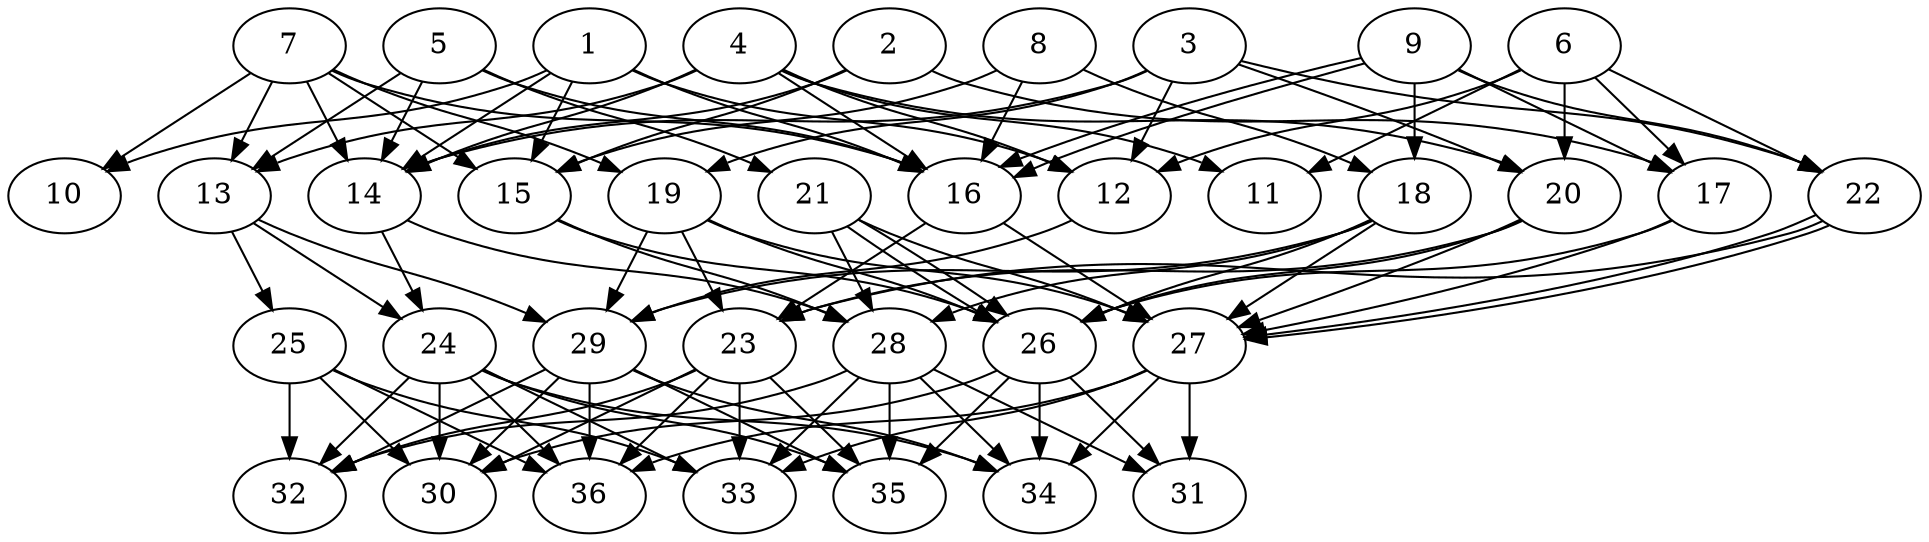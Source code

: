 // DAG (tier=3-complex, mode=compute, n=36, ccr=0.481, fat=0.713, density=0.708, regular=0.313, jump=0.343, mindata=1048576, maxdata=16777216)
// DAG automatically generated by daggen at Sun Aug 24 16:33:34 2025
// /home/ermia/Project/Environments/daggen/bin/daggen --dot --ccr 0.481 --fat 0.713 --regular 0.313 --density 0.708 --jump 0.343 --mindata 1048576 --maxdata 16777216 -n 36 
digraph G {
  1 [size="43215762808731860992", alpha="0.06", expect_size="21607881404365930496"]
  1 -> 10 [size ="98518572204032"]
  1 -> 12 [size ="98518572204032"]
  1 -> 14 [size ="98518572204032"]
  1 -> 15 [size ="98518572204032"]
  1 -> 16 [size ="98518572204032"]
  2 [size="55007963664095379456", alpha="0.03", expect_size="27503981832047689728"]
  2 -> 14 [size ="115710747475968"]
  2 -> 15 [size ="115710747475968"]
  2 -> 17 [size ="115710747475968"]
  3 [size="398955463622912960", alpha="0.08", expect_size="199477731811456480"]
  3 -> 12 [size ="148398132953088"]
  3 -> 14 [size ="148398132953088"]
  3 -> 19 [size ="148398132953088"]
  3 -> 20 [size ="148398132953088"]
  3 -> 22 [size ="148398132953088"]
  4 [size="44031089561065320", alpha="0.05", expect_size="22015544780532660"]
  4 -> 11 [size ="931373464420352"]
  4 -> 12 [size ="931373464420352"]
  4 -> 13 [size ="931373464420352"]
  4 -> 14 [size ="931373464420352"]
  4 -> 16 [size ="931373464420352"]
  4 -> 20 [size ="931373464420352"]
  5 [size="465072572741397", alpha="0.11", expect_size="232536286370698"]
  5 -> 13 [size ="21421182943232"]
  5 -> 14 [size ="21421182943232"]
  5 -> 16 [size ="21421182943232"]
  5 -> 21 [size ="21421182943232"]
  6 [size="18362302760464296", alpha="0.02", expect_size="9181151380232148"]
  6 -> 11 [size ="1093245807362048"]
  6 -> 12 [size ="1093245807362048"]
  6 -> 17 [size ="1093245807362048"]
  6 -> 20 [size ="1093245807362048"]
  6 -> 22 [size ="1093245807362048"]
  7 [size="54767004022521152", alpha="0.10", expect_size="27383502011260576"]
  7 -> 10 [size ="105063297056768"]
  7 -> 13 [size ="105063297056768"]
  7 -> 14 [size ="105063297056768"]
  7 -> 15 [size ="105063297056768"]
  7 -> 16 [size ="105063297056768"]
  7 -> 19 [size ="105063297056768"]
  8 [size="2878132022271568384", alpha="0.16", expect_size="1439066011135784192"]
  8 -> 15 [size ="994091957485568"]
  8 -> 16 [size ="994091957485568"]
  8 -> 18 [size ="994091957485568"]
  9 [size="4536629433466403328", alpha="0.20", expect_size="2268314716733201664"]
  9 -> 16 [size ="1572849311547392"]
  9 -> 16 [size ="1572849311547392"]
  9 -> 17 [size ="1572849311547392"]
  9 -> 18 [size ="1572849311547392"]
  9 -> 22 [size ="1572849311547392"]
  10 [size="10172173647667640", alpha="0.09", expect_size="5086086823833820"]
  11 [size="53842885693773600", alpha="0.09", expect_size="26921442846886800"]
  12 [size="43443147240047116288", alpha="0.04", expect_size="21721573620023558144"]
  12 -> 29 [size ="98863847309312"]
  13 [size="6552852105779151", alpha="0.18", expect_size="3276426052889575"]
  13 -> 24 [size ="152090194214912"]
  13 -> 25 [size ="152090194214912"]
  13 -> 29 [size ="152090194214912"]
  14 [size="2391824998894403584000", alpha="0.19", expect_size="1195912499447201792000"]
  14 -> 24 [size ="1430791179468800"]
  14 -> 28 [size ="1430791179468800"]
  15 [size="84879824828276912", alpha="0.14", expect_size="42439912414138456"]
  15 -> 26 [size ="41940489863168"]
  15 -> 28 [size ="41940489863168"]
  16 [size="40053655402506352", alpha="0.10", expect_size="20026827701253176"]
  16 -> 23 [size ="1085025583890432"]
  16 -> 27 [size ="1085025583890432"]
  17 [size="562636951589352374272", alpha="0.14", expect_size="281318475794676187136"]
  17 -> 26 [size ="545224656945152"]
  17 -> 27 [size ="545224656945152"]
  18 [size="31485601312144376", alpha="0.07", expect_size="15742800656072188"]
  18 -> 26 [size ="700474302922752"]
  18 -> 27 [size ="700474302922752"]
  18 -> 28 [size ="700474302922752"]
  18 -> 29 [size ="700474302922752"]
  19 [size="23444733833510912000", alpha="0.05", expect_size="11722366916755456000"]
  19 -> 23 [size ="65532015411200"]
  19 -> 26 [size ="65532015411200"]
  19 -> 27 [size ="65532015411200"]
  19 -> 29 [size ="65532015411200"]
  20 [size="75433184023485616", alpha="0.03", expect_size="37716592011742808"]
  20 -> 23 [size ="2041189926699008"]
  20 -> 26 [size ="2041189926699008"]
  20 -> 27 [size ="2041189926699008"]
  21 [size="36149642354476711936", alpha="0.19", expect_size="18074821177238355968"]
  21 -> 26 [size ="87463326384128"]
  21 -> 26 [size ="87463326384128"]
  21 -> 27 [size ="87463326384128"]
  21 -> 28 [size ="87463326384128"]
  22 [size="1463686165745871", alpha="0.05", expect_size="731843082872935"]
  22 -> 23 [size ="134419130089472"]
  22 -> 27 [size ="134419130089472"]
  22 -> 27 [size ="134419130089472"]
  23 [size="2230230661311491997696", alpha="0.09", expect_size="1115115330655745998848"]
  23 -> 30 [size ="1365598953013248"]
  23 -> 32 [size ="1365598953013248"]
  23 -> 33 [size ="1365598953013248"]
  23 -> 35 [size ="1365598953013248"]
  23 -> 36 [size ="1365598953013248"]
  24 [size="3110949275993043369984", alpha="0.06", expect_size="1555474637996521684992"]
  24 -> 30 [size ="1704846465957888"]
  24 -> 32 [size ="1704846465957888"]
  24 -> 33 [size ="1704846465957888"]
  24 -> 34 [size ="1704846465957888"]
  24 -> 35 [size ="1704846465957888"]
  24 -> 36 [size ="1704846465957888"]
  25 [size="135337421100224512", alpha="0.14", expect_size="67668710550112256"]
  25 -> 30 [size ="96232173207552"]
  25 -> 32 [size ="96232173207552"]
  25 -> 33 [size ="96232173207552"]
  25 -> 36 [size ="96232173207552"]
  26 [size="814028889264025", alpha="0.04", expect_size="407014444632012"]
  26 -> 30 [size ="51634910527488"]
  26 -> 31 [size ="51634910527488"]
  26 -> 34 [size ="51634910527488"]
  26 -> 35 [size ="51634910527488"]
  27 [size="26052270219067392000", alpha="0.01", expect_size="13026135109533696000"]
  27 -> 31 [size ="70305133363200"]
  27 -> 33 [size ="70305133363200"]
  27 -> 34 [size ="70305133363200"]
  27 -> 36 [size ="70305133363200"]
  28 [size="343009408086016262144", alpha="0.10", expect_size="171504704043008131072"]
  28 -> 31 [size ="392007168032768"]
  28 -> 32 [size ="392007168032768"]
  28 -> 33 [size ="392007168032768"]
  28 -> 34 [size ="392007168032768"]
  28 -> 35 [size ="392007168032768"]
  29 [size="81357513051965568", alpha="0.07", expect_size="40678756525982784"]
  29 -> 30 [size ="80147118030848"]
  29 -> 32 [size ="80147118030848"]
  29 -> 34 [size ="80147118030848"]
  29 -> 35 [size ="80147118030848"]
  29 -> 36 [size ="80147118030848"]
  30 [size="240022128317134012416", alpha="0.02", expect_size="120011064158567006208"]
  31 [size="1548476365653890039808", alpha="0.11", expect_size="774238182826945019904"]
  32 [size="2088026050185000", alpha="0.05", expect_size="1044013025092500"]
  33 [size="4975733615069331456", alpha="0.20", expect_size="2487866807534665728"]
  34 [size="6837285975170325504", alpha="0.02", expect_size="3418642987585162752"]
  35 [size="3698539926090797568", alpha="0.05", expect_size="1849269963045398784"]
  36 [size="1363908512068927488000", alpha="0.15", expect_size="681954256034463744000"]
}